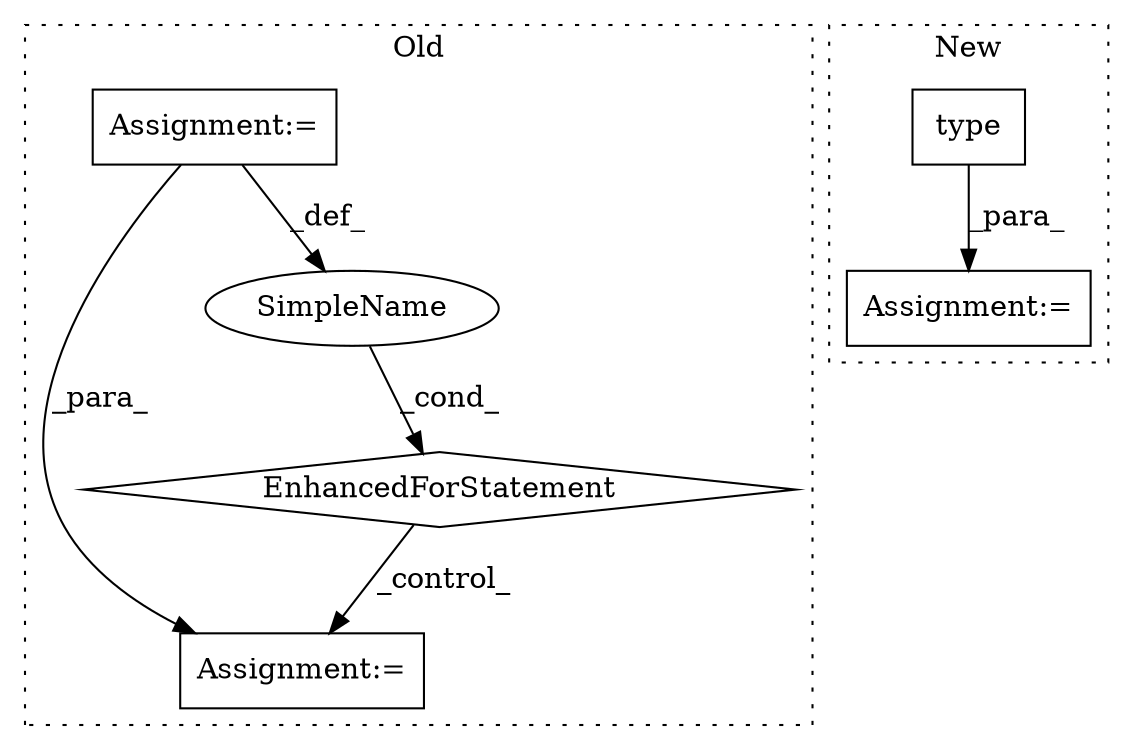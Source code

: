 digraph G {
subgraph cluster0 {
1 [label="EnhancedForStatement" a="70" s="8168,8272" l="71,2" shape="diamond"];
3 [label="Assignment:=" a="7" s="8168,8272" l="71,2" shape="box"];
4 [label="Assignment:=" a="7" s="8333" l="1" shape="box"];
5 [label="SimpleName" a="42" s="8243" l="4" shape="ellipse"];
label = "Old";
style="dotted";
}
subgraph cluster1 {
2 [label="type" a="32" s="8606,8612" l="5,1" shape="box"];
6 [label="Assignment:=" a="7" s="8625" l="1" shape="box"];
label = "New";
style="dotted";
}
1 -> 4 [label="_control_"];
2 -> 6 [label="_para_"];
3 -> 5 [label="_def_"];
3 -> 4 [label="_para_"];
5 -> 1 [label="_cond_"];
}